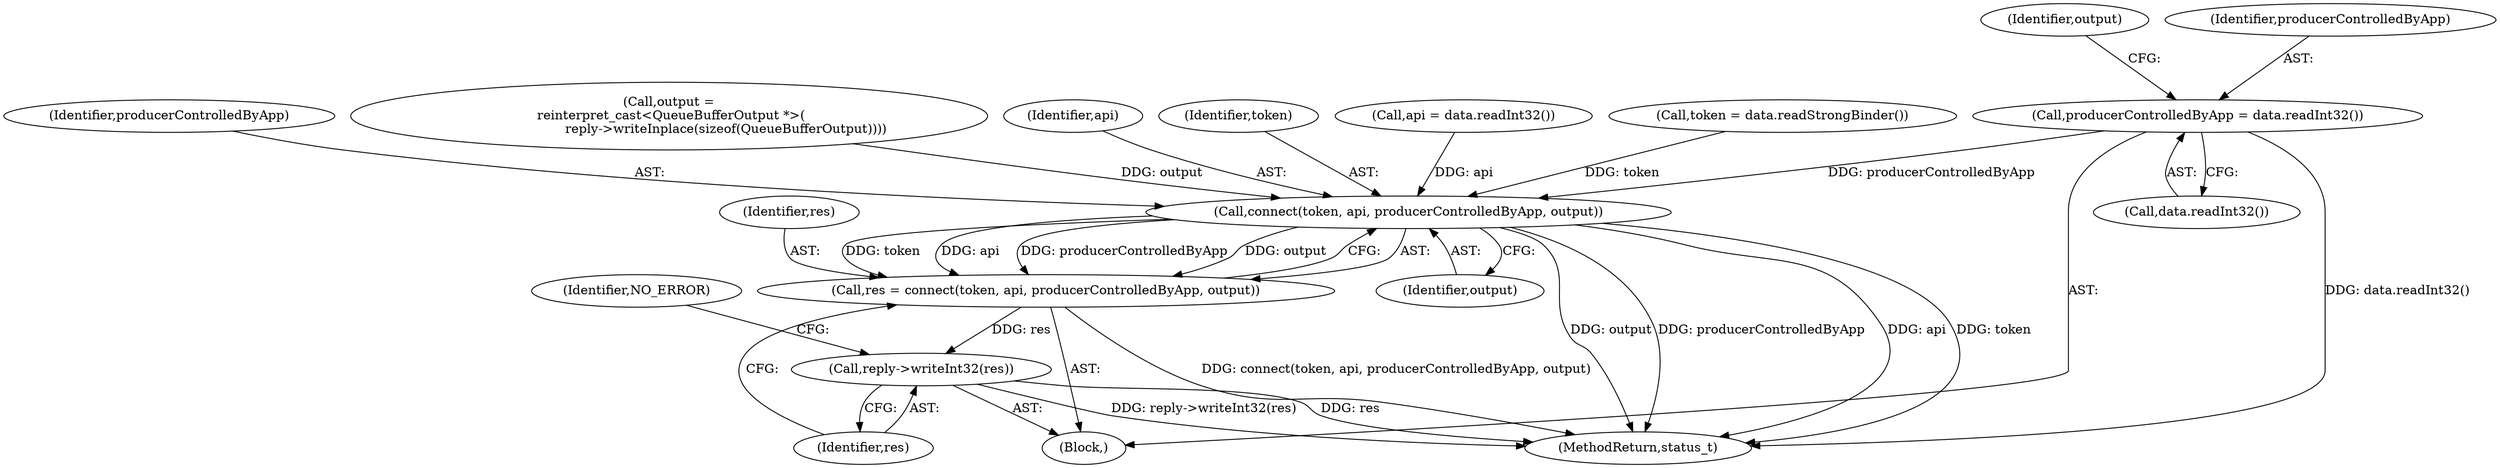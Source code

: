digraph "0_Android_d06421fd37fbb7fd07002e6738fac3a223cb1a62@API" {
"1000329" [label="(Call,producerControlledByApp = data.readInt32())"];
"1000342" [label="(Call,connect(token, api, producerControlledByApp, output))"];
"1000340" [label="(Call,res = connect(token, api, producerControlledByApp, output))"];
"1000347" [label="(Call,reply->writeInt32(res))"];
"1000341" [label="(Identifier,res)"];
"1000342" [label="(Call,connect(token, api, producerControlledByApp, output))"];
"1000325" [label="(Call,api = data.readInt32())"];
"1000315" [label="(Block,)"];
"1000347" [label="(Call,reply->writeInt32(res))"];
"1000321" [label="(Call,token = data.readStrongBinder())"];
"1000329" [label="(Call,producerControlledByApp = data.readInt32())"];
"1000333" [label="(Identifier,output)"];
"1000345" [label="(Identifier,producerControlledByApp)"];
"1000330" [label="(Identifier,producerControlledByApp)"];
"1000340" [label="(Call,res = connect(token, api, producerControlledByApp, output))"];
"1000332" [label="(Call,output =\n reinterpret_cast<QueueBufferOutput *>(\n                            reply->writeInplace(sizeof(QueueBufferOutput))))"];
"1000346" [label="(Identifier,output)"];
"1000350" [label="(Identifier,NO_ERROR)"];
"1000348" [label="(Identifier,res)"];
"1000331" [label="(Call,data.readInt32())"];
"1000344" [label="(Identifier,api)"];
"1000378" [label="(MethodReturn,status_t)"];
"1000343" [label="(Identifier,token)"];
"1000329" -> "1000315"  [label="AST: "];
"1000329" -> "1000331"  [label="CFG: "];
"1000330" -> "1000329"  [label="AST: "];
"1000331" -> "1000329"  [label="AST: "];
"1000333" -> "1000329"  [label="CFG: "];
"1000329" -> "1000378"  [label="DDG: data.readInt32()"];
"1000329" -> "1000342"  [label="DDG: producerControlledByApp"];
"1000342" -> "1000340"  [label="AST: "];
"1000342" -> "1000346"  [label="CFG: "];
"1000343" -> "1000342"  [label="AST: "];
"1000344" -> "1000342"  [label="AST: "];
"1000345" -> "1000342"  [label="AST: "];
"1000346" -> "1000342"  [label="AST: "];
"1000340" -> "1000342"  [label="CFG: "];
"1000342" -> "1000378"  [label="DDG: api"];
"1000342" -> "1000378"  [label="DDG: token"];
"1000342" -> "1000378"  [label="DDG: output"];
"1000342" -> "1000378"  [label="DDG: producerControlledByApp"];
"1000342" -> "1000340"  [label="DDG: token"];
"1000342" -> "1000340"  [label="DDG: api"];
"1000342" -> "1000340"  [label="DDG: producerControlledByApp"];
"1000342" -> "1000340"  [label="DDG: output"];
"1000321" -> "1000342"  [label="DDG: token"];
"1000325" -> "1000342"  [label="DDG: api"];
"1000332" -> "1000342"  [label="DDG: output"];
"1000340" -> "1000315"  [label="AST: "];
"1000341" -> "1000340"  [label="AST: "];
"1000348" -> "1000340"  [label="CFG: "];
"1000340" -> "1000378"  [label="DDG: connect(token, api, producerControlledByApp, output)"];
"1000340" -> "1000347"  [label="DDG: res"];
"1000347" -> "1000315"  [label="AST: "];
"1000347" -> "1000348"  [label="CFG: "];
"1000348" -> "1000347"  [label="AST: "];
"1000350" -> "1000347"  [label="CFG: "];
"1000347" -> "1000378"  [label="DDG: res"];
"1000347" -> "1000378"  [label="DDG: reply->writeInt32(res)"];
}
